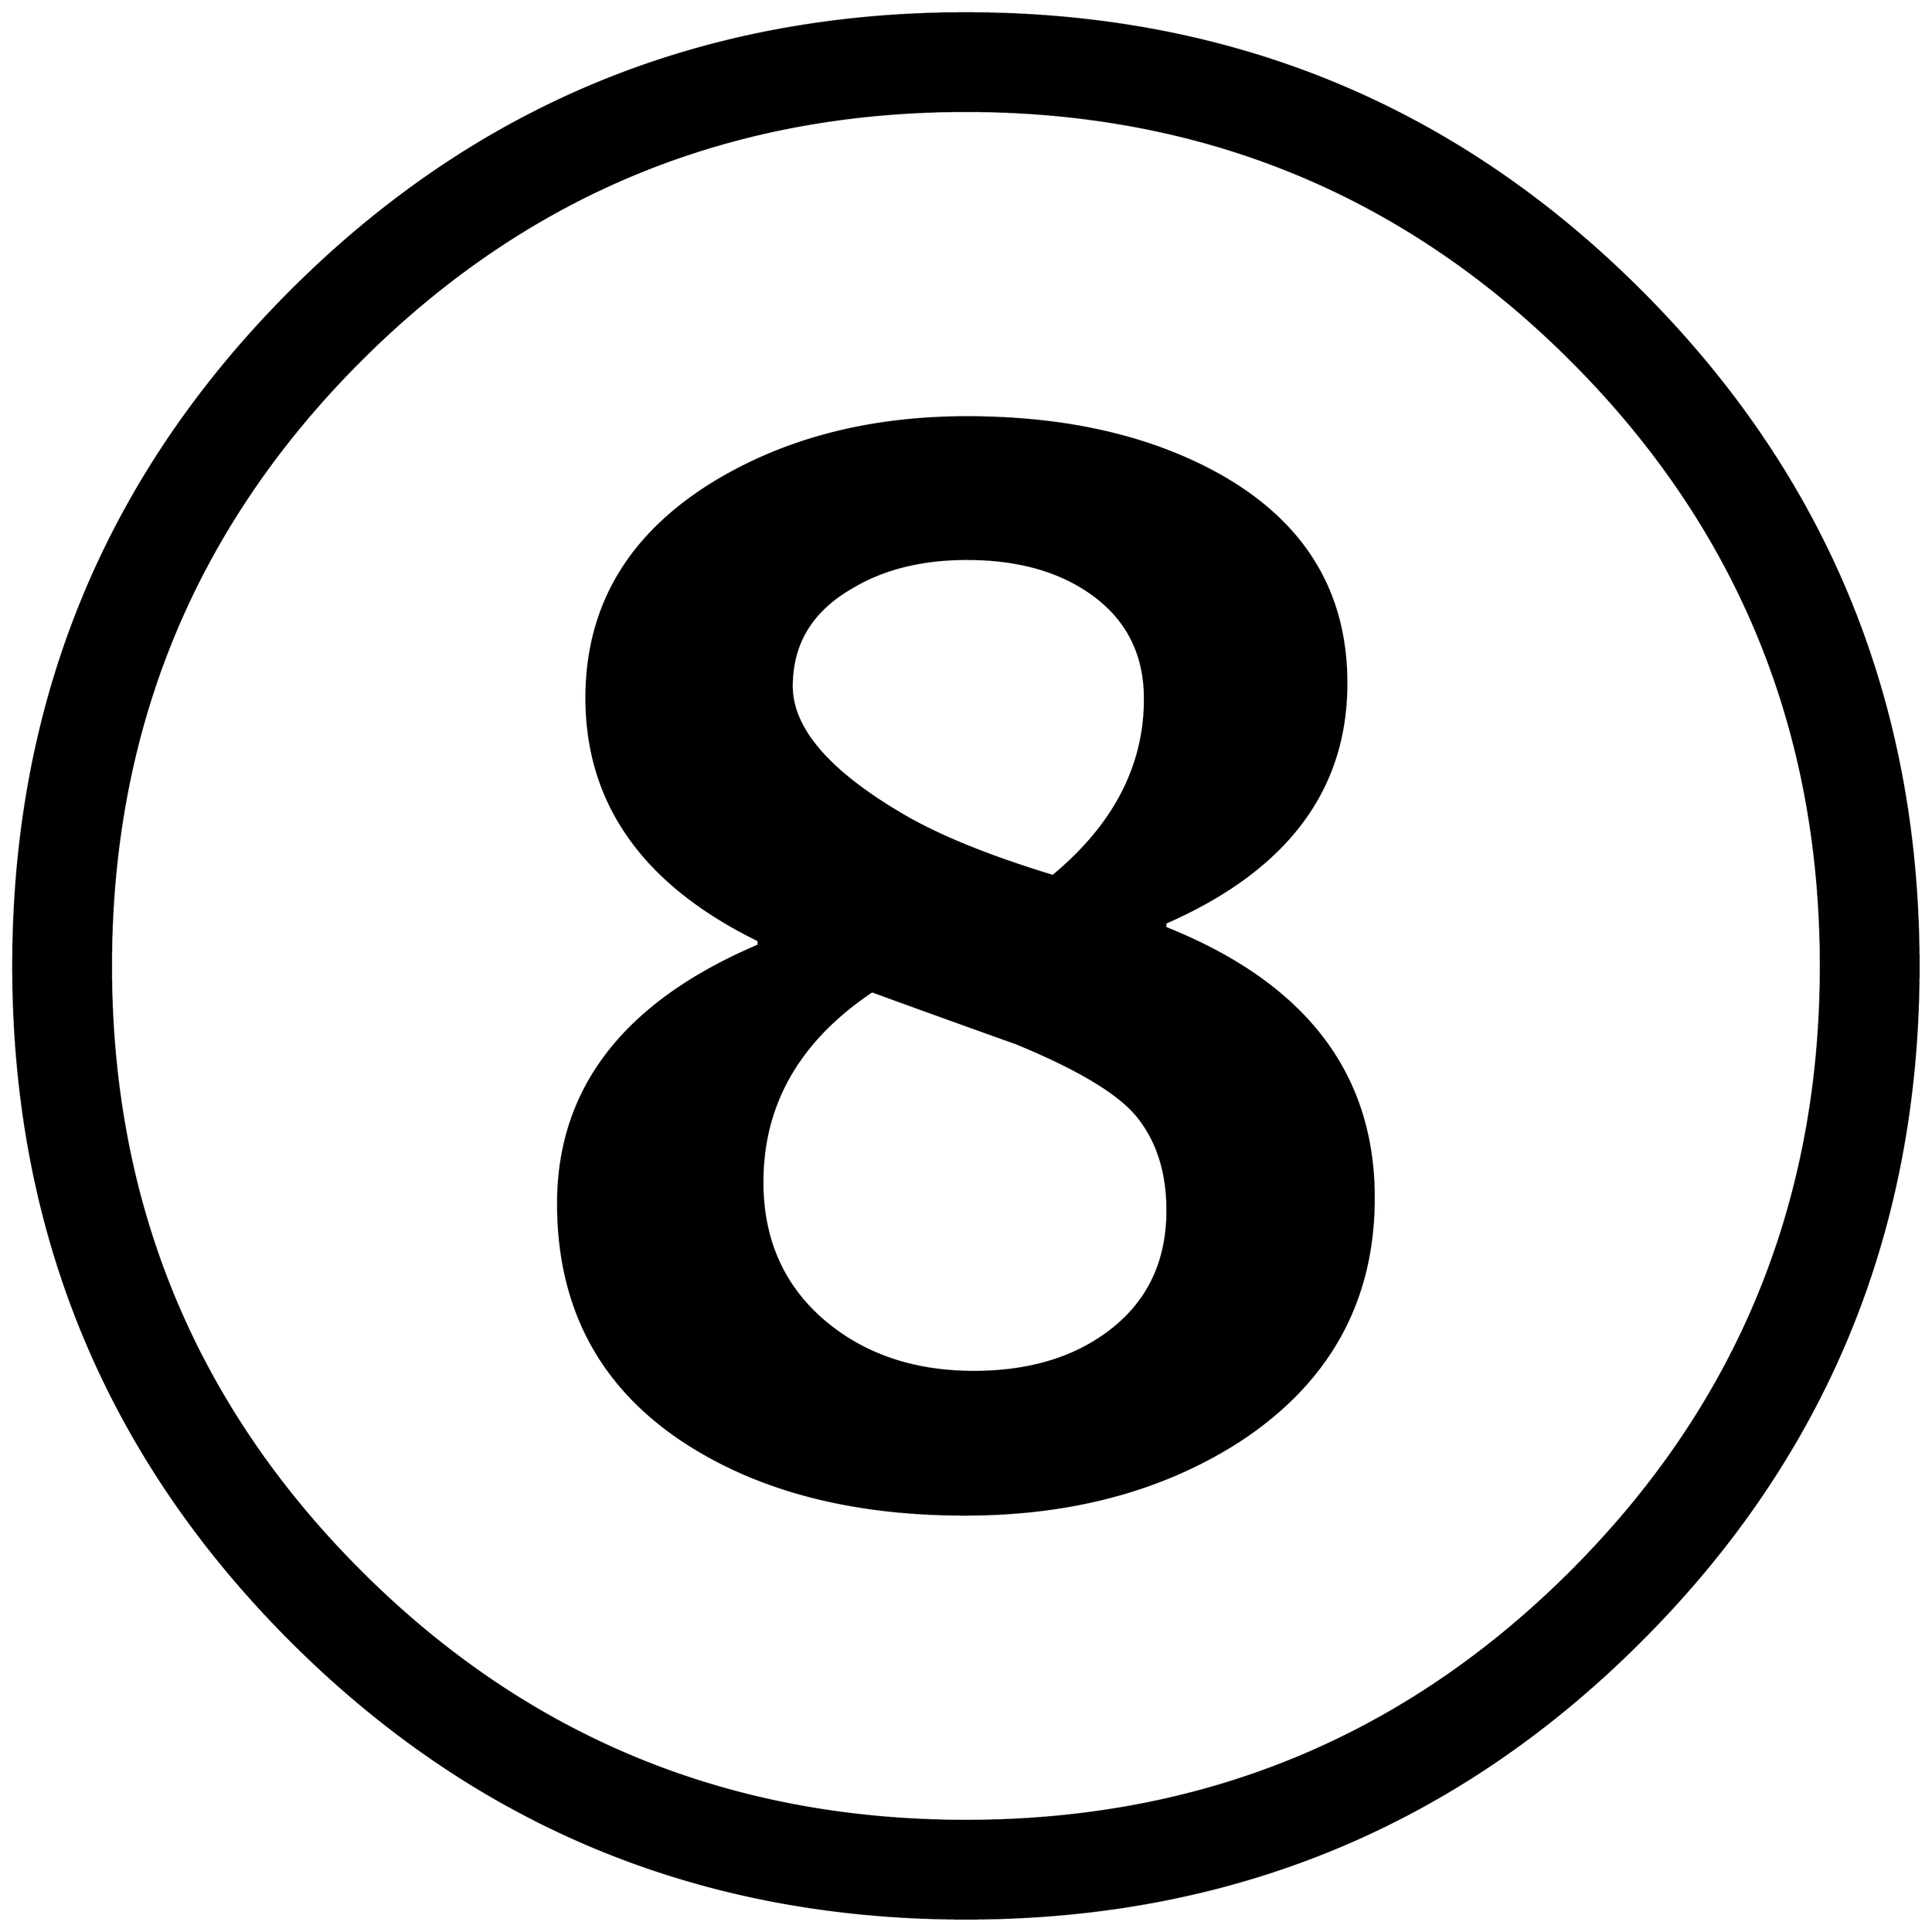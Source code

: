 


\begin{tikzpicture}[y=0.80pt, x=0.80pt, yscale=-1.0, xscale=1.0, inner sep=0pt, outer sep=0pt]
\begin{scope}[shift={(100.0,1706.0)},nonzero rule]
  \path[draw=.,fill=.,line width=1.600pt] (1998.0,-582.0) ..
    controls (1998.0,-311.333) and (1903.333,-81.333) ..
    (1714.0,108.0) .. controls (1524.667,297.333) and (1294.667,392.0)
    .. (1024.0,392.0) .. controls (753.333,392.0) and
    (523.333,297.333) .. (334.0,108.0) .. controls (144.667,-81.333) and
    (50.0,-311.333) .. (50.0,-582.0) .. controls (50.0,-852.667) and
    (144.667,-1082.667) .. (334.0,-1272.0) .. controls
    (523.333,-1461.333) and (753.333,-1556.0) .. (1024.0,-1556.0) ..
    controls (1294.667,-1556.0) and (1524.667,-1461.333) ..
    (1714.0,-1272.0) .. controls (1903.333,-1082.667) and
    (1998.0,-852.667) .. (1998.0,-582.0) -- cycle(1898.0,-582.0)
    .. controls (1898.0,-824.667) and (1813.0,-1031.0) ..
    (1643.0,-1201.0) .. controls (1473.0,-1371.0) and
    (1266.667,-1456.0) .. (1024.0,-1456.0) .. controls
    (781.333,-1456.0) and (575.0,-1371.0) .. (405.0,-1201.0) ..
    controls (235.0,-1031.0) and (150.0,-824.667) ..
    (150.0,-582.0) .. controls (150.0,-339.333) and (235.0,-133.0)
    .. (405.0,37.0) .. controls (575.0,207.0) and (781.333,292.0)
    .. (1024.0,292.0) .. controls (1266.667,292.0) and
    (1473.0,207.0) .. (1643.0,37.0) .. controls (1813.0,-133.0)
    and (1898.0,-339.333) .. (1898.0,-582.0) --
    cycle(1441.0,-345.0) .. controls (1441.0,-240.333) and
    (1396.0,-158.0) .. (1306.0,-98.0) .. controls (1227.333,-46.667)
    and (1133.0,-21.0) .. (1023.0,-21.0) .. controls
    (909.667,-21.0) and (815.333,-45.0) .. (740.0,-93.0) .. controls
    (651.333,-149.667) and (607.0,-231.667) .. (607.0,-339.0) ..
    controls (607.0,-457.0) and (675.333,-545.0) .. (812.0,-603.0)
    -- (812.0,-608.0) .. controls (694.667,-665.333) and
    (636.0,-748.0) .. (636.0,-856.0) .. controls (636.0,-949.333)
    and (679.333,-1022.667) .. (766.0,-1076.0) .. controls
    (839.333,-1120.667) and (925.667,-1143.0) .. (1025.0,-1143.0) ..
    controls (1126.333,-1143.0) and (1212.333,-1123.333) ..
    (1283.0,-1084.0) .. controls (1369.667,-1035.333) and
    (1413.0,-964.333) .. (1413.0,-871.0) .. controls
    (1413.0,-761.667) and (1351.333,-680.0) .. (1228.0,-626.0) --
    (1228.0,-621.0) .. controls (1370.0,-564.333) and
    (1441.0,-472.333) .. (1441.0,-345.0) -- cycle(1207.0,-855.0)
    .. controls (1207.0,-902.333) and (1187.667,-939.0) ..
    (1149.0,-965.0) .. controls (1116.333,-987.0) and
    (1075.0,-998.0) .. (1025.0,-998.0) .. controls
    (978.333,-998.0) and (938.667,-988.0) .. (906.0,-968.0) ..
    controls (866.0,-944.667) and (846.0,-911.333) .. (846.0,-868.0)
    .. controls (846.0,-825.333) and (882.333,-782.333) ..
    (955.0,-739.0) .. controls (992.333,-716.333) and
    (1045.0,-694.667) .. (1113.0,-674.0) .. controls
    (1175.667,-726.0) and (1207.0,-786.333) .. (1207.0,-855.0) --
    cycle(1230.0,-332.0) .. controls (1230.0,-369.333) and
    (1220.667,-400.333) .. (1202.0,-425.0) .. controls
    (1184.0,-449.667) and (1141.667,-475.667) .. (1075.0,-503.0) ..
    controls (1026.333,-520.333) and (977.333,-538.0) ..
    (928.0,-556.0) .. controls (853.333,-506.0) and (816.0,-441.0)
    .. (816.0,-361.0) .. controls (816.0,-301.667) and
    (837.333,-254.0) .. (880.0,-218.0) .. controls (920.667,-184.0)
    and (971.333,-167.0) .. (1032.0,-167.0) .. controls
    (1087.333,-167.0) and (1133.0,-180.333) .. (1169.0,-207.0) ..
    controls (1209.667,-237.0) and (1230.0,-278.667) ..
    (1230.0,-332.0) -- cycle;
\end{scope}

\end{tikzpicture}

